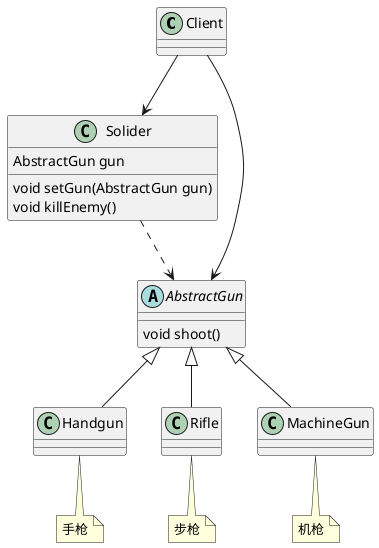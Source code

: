 @startuml
'https://plantuml.com/class-diagram

class Client
class Solider {
    AbstractGun gun

    void setGun(AbstractGun gun)
    void killEnemy()
}

abstract class AbstractGun {
    void shoot()
}

class Handgun
class Rifle
class MachineGun

note "手枪" as N1
note "步枪" as N2
note "机枪" as N3

Handgun .. N1
Rifle .. N2
MachineGun .. N3

Client --> Solider
Client --> AbstractGun

Solider ..> AbstractGun

AbstractGun <|-- Handgun
AbstractGun <|-- Rifle
AbstractGun <|-- MachineGun

@enduml